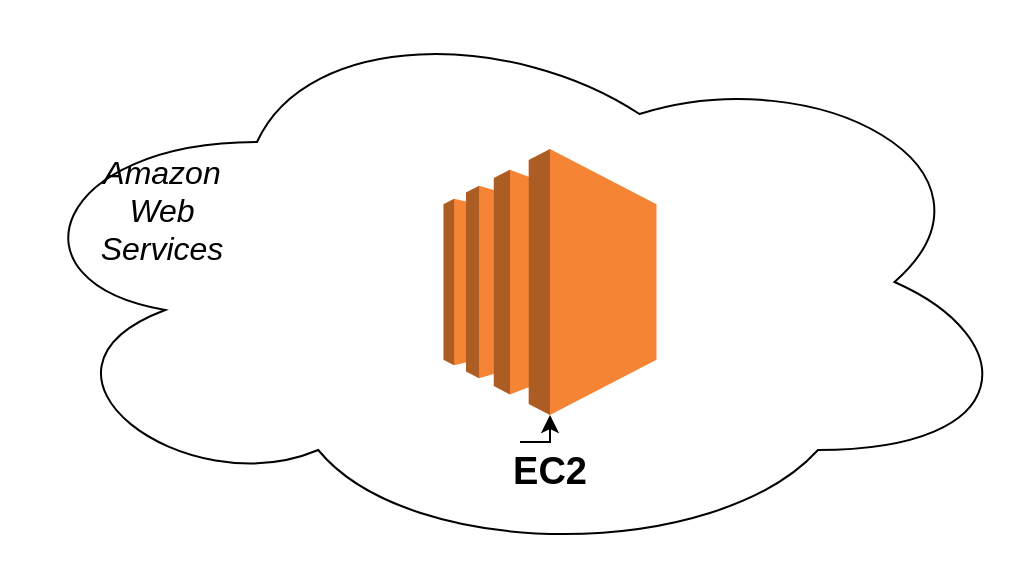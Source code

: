 <mxfile version="28.2.0">
  <diagram name="Página-1" id="_CqutgoL5RMSF9ho79T_">
    <mxGraphModel dx="872" dy="481" grid="1" gridSize="10" guides="1" tooltips="1" connect="1" arrows="1" fold="1" page="1" pageScale="1" pageWidth="827" pageHeight="1169" math="0" shadow="0">
      <root>
        <mxCell id="0" />
        <mxCell id="1" parent="0" />
        <mxCell id="Ya6VVd3w3RKE_6rQh7HO-2" value="EC2" style="ellipse;shape=cloud;whiteSpace=wrap;html=1;align=center;fontStyle=1" vertex="1" parent="1">
          <mxGeometry x="140" y="90" width="510" height="280" as="geometry" />
        </mxCell>
        <mxCell id="Ya6VVd3w3RKE_6rQh7HO-3" value="" style="outlineConnect=0;dashed=0;verticalLabelPosition=bottom;verticalAlign=top;align=center;html=1;shape=mxgraph.aws3.ec2;fillColor=#F58534;gradientColor=none;fontStyle=1" vertex="1" parent="1">
          <mxGeometry x="360.75" y="163.5" width="106.5" height="133" as="geometry" />
        </mxCell>
        <mxCell id="Ya6VVd3w3RKE_6rQh7HO-4" value="&lt;font style=&quot;font-size: 19px;&quot;&gt;EC2&lt;/font&gt;" style="text;strokeColor=none;align=center;fillColor=none;html=1;verticalAlign=middle;whiteSpace=wrap;rounded=0;fontStyle=1" vertex="1" parent="1">
          <mxGeometry x="384" y="310" width="60" height="30" as="geometry" />
        </mxCell>
        <mxCell id="Ya6VVd3w3RKE_6rQh7HO-5" style="edgeStyle=orthogonalEdgeStyle;rounded=0;orthogonalLoop=1;jettySize=auto;html=1;exitX=0.25;exitY=0;exitDx=0;exitDy=0;entryX=0.5;entryY=1;entryDx=0;entryDy=0;entryPerimeter=0;" edge="1" parent="1" source="Ya6VVd3w3RKE_6rQh7HO-4" target="Ya6VVd3w3RKE_6rQh7HO-3">
          <mxGeometry relative="1" as="geometry" />
        </mxCell>
        <mxCell id="Ya6VVd3w3RKE_6rQh7HO-6" value="&lt;font style=&quot;font-size: 16px;&quot;&gt;&lt;i&gt;Amazon Web Services&lt;/i&gt;&lt;/font&gt;" style="text;strokeColor=none;align=center;fillColor=none;html=1;verticalAlign=middle;whiteSpace=wrap;rounded=0;" vertex="1" parent="1">
          <mxGeometry x="190" y="178.5" width="60" height="30" as="geometry" />
        </mxCell>
      </root>
    </mxGraphModel>
  </diagram>
</mxfile>
